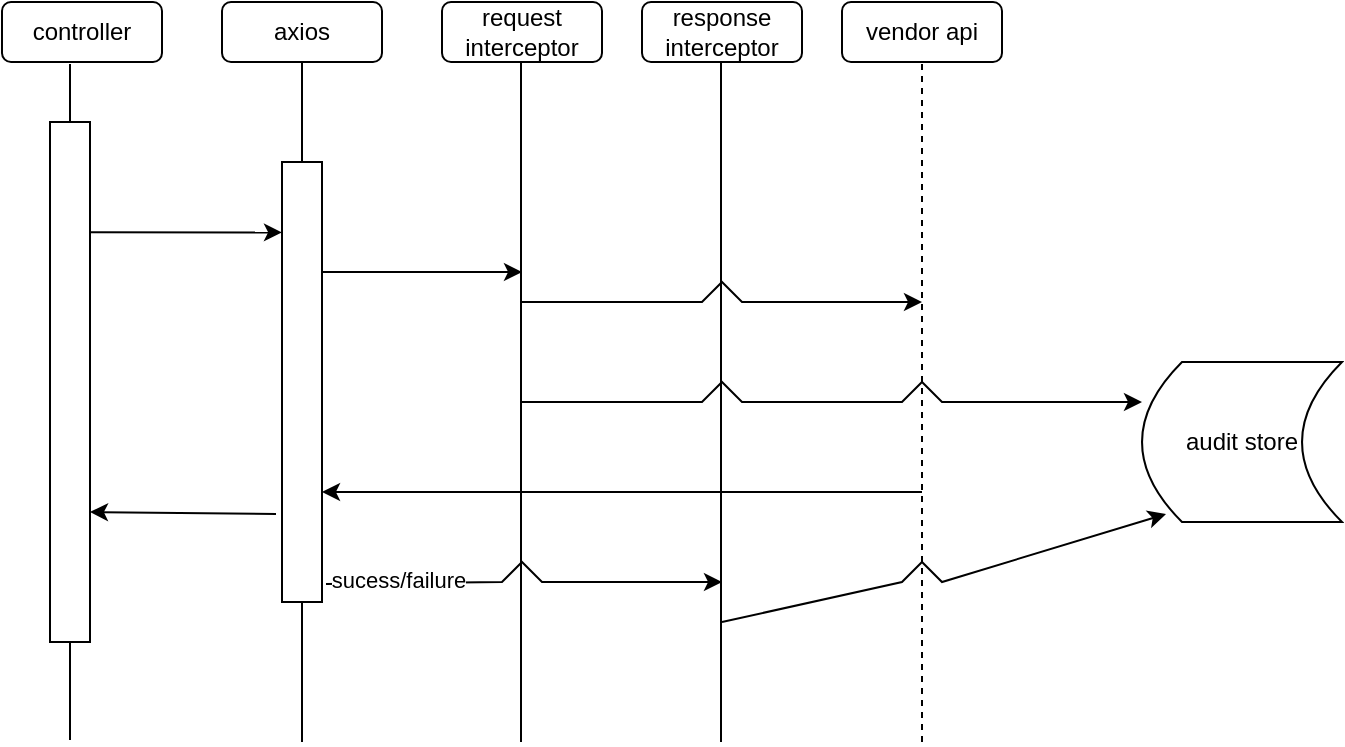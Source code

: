 <mxfile version="15.9.1" type="embed"><diagram id="4uTP-TLp6W2t01qZcYbY" name="Page-1"><mxGraphModel dx="946" dy="568" grid="1" gridSize="10" guides="1" tooltips="1" connect="1" arrows="1" fold="1" page="1" pageScale="1" pageWidth="850" pageHeight="1100" math="0" shadow="0"><root><mxCell id="0"/><mxCell id="1" parent="0"/><mxCell id="qiQ97OKR9tFjH-NKO6aJ-1" value="controller" style="rounded=1;whiteSpace=wrap;html=1;" parent="1" vertex="1"><mxGeometry x="50" y="70" width="80" height="30" as="geometry"/></mxCell><mxCell id="qiQ97OKR9tFjH-NKO6aJ-2" value="axios" style="rounded=1;whiteSpace=wrap;html=1;" parent="1" vertex="1"><mxGeometry x="160" y="70" width="80" height="30" as="geometry"/></mxCell><mxCell id="qiQ97OKR9tFjH-NKO6aJ-3" value="request interceptor" style="rounded=1;whiteSpace=wrap;html=1;" parent="1" vertex="1"><mxGeometry x="270" y="70" width="80" height="30" as="geometry"/></mxCell><mxCell id="qiQ97OKR9tFjH-NKO6aJ-4" value="" style="endArrow=none;dashed=1;html=1;rounded=0;entryX=0.5;entryY=1;entryDx=0;entryDy=0;" parent="1" target="qiQ97OKR9tFjH-NKO6aJ-5" edge="1"><mxGeometry width="50" height="50" relative="1" as="geometry"><mxPoint x="510" y="440" as="sourcePoint"/><mxPoint x="409.5" y="150" as="targetPoint"/></mxGeometry></mxCell><mxCell id="qiQ97OKR9tFjH-NKO6aJ-5" value="vendor api" style="rounded=1;whiteSpace=wrap;html=1;" parent="1" vertex="1"><mxGeometry x="470" y="70" width="80" height="30" as="geometry"/></mxCell><mxCell id="qiQ97OKR9tFjH-NKO6aJ-7" value="response interceptor" style="rounded=1;whiteSpace=wrap;html=1;" parent="1" vertex="1"><mxGeometry x="370" y="70" width="80" height="30" as="geometry"/></mxCell><mxCell id="qiQ97OKR9tFjH-NKO6aJ-10" value="" style="group" parent="1" vertex="1" connectable="0"><mxGeometry x="74" y="130" width="20" height="310" as="geometry"/></mxCell><mxCell id="qiQ97OKR9tFjH-NKO6aJ-14" value="" style="group" parent="qiQ97OKR9tFjH-NKO6aJ-10" vertex="1" connectable="0"><mxGeometry width="20" height="310" as="geometry"/></mxCell><mxCell id="qiQ97OKR9tFjH-NKO6aJ-6" value="" style="endArrow=none;html=1;rounded=0;entryX=0.425;entryY=1.067;entryDx=0;entryDy=0;entryPerimeter=0;" parent="qiQ97OKR9tFjH-NKO6aJ-14" edge="1"><mxGeometry width="50" height="50" relative="1" as="geometry"><mxPoint x="10" y="309" as="sourcePoint"/><mxPoint x="10" y="-28.99" as="targetPoint"/></mxGeometry></mxCell><mxCell id="qiQ97OKR9tFjH-NKO6aJ-8" value="" style="rounded=0;whiteSpace=wrap;html=1;" parent="qiQ97OKR9tFjH-NKO6aJ-14" vertex="1"><mxGeometry width="20" height="260" as="geometry"/></mxCell><mxCell id="qiQ97OKR9tFjH-NKO6aJ-20" value="" style="endArrow=none;html=1;rounded=0;entryX=0.5;entryY=1;entryDx=0;entryDy=0;startArrow=none;" parent="1" source="VIFkXQuCi3lcWO4Z65-j-3" target="qiQ97OKR9tFjH-NKO6aJ-2" edge="1"><mxGeometry width="50" height="50" relative="1" as="geometry"><mxPoint x="200" y="440" as="sourcePoint"/><mxPoint x="240" y="230" as="targetPoint"/></mxGeometry></mxCell><mxCell id="VIFkXQuCi3lcWO4Z65-j-1" value="" style="endArrow=none;html=1;rounded=0;entryX=0.5;entryY=1;entryDx=0;entryDy=0;" parent="1" edge="1"><mxGeometry width="50" height="50" relative="1" as="geometry"><mxPoint x="309.5" y="440" as="sourcePoint"/><mxPoint x="309.5" y="100" as="targetPoint"/></mxGeometry></mxCell><mxCell id="VIFkXQuCi3lcWO4Z65-j-2" value="" style="endArrow=none;html=1;rounded=0;entryX=0.5;entryY=1;entryDx=0;entryDy=0;" parent="1" edge="1"><mxGeometry width="50" height="50" relative="1" as="geometry"><mxPoint x="409.5" y="440" as="sourcePoint"/><mxPoint x="409.5" y="100" as="targetPoint"/></mxGeometry></mxCell><mxCell id="VIFkXQuCi3lcWO4Z65-j-3" value="" style="rounded=0;whiteSpace=wrap;html=1;" parent="1" vertex="1"><mxGeometry x="190" y="150" width="20" height="220" as="geometry"/></mxCell><mxCell id="VIFkXQuCi3lcWO4Z65-j-4" value="" style="endArrow=none;html=1;rounded=0;entryX=0.5;entryY=1;entryDx=0;entryDy=0;" parent="1" target="VIFkXQuCi3lcWO4Z65-j-3" edge="1"><mxGeometry width="50" height="50" relative="1" as="geometry"><mxPoint x="200" y="440" as="sourcePoint"/><mxPoint x="200" y="100" as="targetPoint"/></mxGeometry></mxCell><mxCell id="VIFkXQuCi3lcWO4Z65-j-5" value="audit store" style="shape=dataStorage;whiteSpace=wrap;html=1;fixedSize=1;" parent="1" vertex="1"><mxGeometry x="620" y="250" width="100" height="80" as="geometry"/></mxCell><mxCell id="VIFkXQuCi3lcWO4Z65-j-6" value="" style="endArrow=classic;html=1;rounded=0;exitX=1;exitY=0.212;exitDx=0;exitDy=0;exitPerimeter=0;entryX=0;entryY=0.16;entryDx=0;entryDy=0;entryPerimeter=0;" parent="1" source="qiQ97OKR9tFjH-NKO6aJ-8" target="VIFkXQuCi3lcWO4Z65-j-3" edge="1"><mxGeometry width="50" height="50" relative="1" as="geometry"><mxPoint x="400" y="320" as="sourcePoint"/><mxPoint x="450" y="270" as="targetPoint"/></mxGeometry></mxCell><mxCell id="VIFkXQuCi3lcWO4Z65-j-7" value="" style="endArrow=classic;html=1;rounded=0;exitX=1;exitY=0.25;exitDx=0;exitDy=0;" parent="1" source="VIFkXQuCi3lcWO4Z65-j-3" edge="1"><mxGeometry width="50" height="50" relative="1" as="geometry"><mxPoint x="250" y="250" as="sourcePoint"/><mxPoint x="310" y="205" as="targetPoint"/></mxGeometry></mxCell><mxCell id="VIFkXQuCi3lcWO4Z65-j-11" value="" style="endArrow=classic;html=1;rounded=0;" parent="1" edge="1"><mxGeometry width="50" height="50" relative="1" as="geometry"><mxPoint x="310" y="220" as="sourcePoint"/><mxPoint x="510" y="220" as="targetPoint"/><Array as="points"><mxPoint x="400" y="220"/><mxPoint x="410" y="210"/><mxPoint x="420" y="220"/></Array></mxGeometry></mxCell><mxCell id="VIFkXQuCi3lcWO4Z65-j-13" value="" style="endArrow=classic;html=1;rounded=0;entryX=0;entryY=0.25;entryDx=0;entryDy=0;" parent="1" target="VIFkXQuCi3lcWO4Z65-j-5" edge="1"><mxGeometry width="50" height="50" relative="1" as="geometry"><mxPoint x="310" y="270" as="sourcePoint"/><mxPoint x="510" y="236" as="targetPoint"/><Array as="points"><mxPoint x="400" y="270"/><mxPoint x="410" y="260"/><mxPoint x="420" y="270"/><mxPoint x="500" y="270"/><mxPoint x="510" y="260"/><mxPoint x="520" y="270"/></Array></mxGeometry></mxCell><mxCell id="VIFkXQuCi3lcWO4Z65-j-14" value="" style="endArrow=classic;html=1;rounded=0;entryX=1;entryY=0.75;entryDx=0;entryDy=0;" parent="1" target="VIFkXQuCi3lcWO4Z65-j-3" edge="1"><mxGeometry width="50" height="50" relative="1" as="geometry"><mxPoint x="510" y="315" as="sourcePoint"/><mxPoint x="410" y="320" as="targetPoint"/></mxGeometry></mxCell><mxCell id="VIFkXQuCi3lcWO4Z65-j-15" value="" style="endArrow=classic;html=1;rounded=0;exitX=1.1;exitY=0.959;exitDx=0;exitDy=0;exitPerimeter=0;" parent="1" source="VIFkXQuCi3lcWO4Z65-j-3" edge="1"><mxGeometry width="50" height="50" relative="1" as="geometry"><mxPoint x="240" y="400" as="sourcePoint"/><mxPoint x="410" y="360" as="targetPoint"/><Array as="points"><mxPoint x="300" y="360"/><mxPoint x="310" y="350"/><mxPoint x="320" y="360"/></Array></mxGeometry></mxCell><mxCell id="VIFkXQuCi3lcWO4Z65-j-18" value="sucess/failure" style="edgeLabel;html=1;align=center;verticalAlign=middle;resizable=0;points=[];" parent="VIFkXQuCi3lcWO4Z65-j-15" vertex="1" connectable="0"><mxGeometry x="-0.651" y="2" relative="1" as="geometry"><mxPoint as="offset"/></mxGeometry></mxCell><mxCell id="VIFkXQuCi3lcWO4Z65-j-16" value="" style="endArrow=classic;html=1;rounded=0;entryX=0.12;entryY=0.95;entryDx=0;entryDy=0;entryPerimeter=0;" parent="1" target="VIFkXQuCi3lcWO4Z65-j-5" edge="1"><mxGeometry width="50" height="50" relative="1" as="geometry"><mxPoint x="410" y="380" as="sourcePoint"/><mxPoint x="490" y="360" as="targetPoint"/><Array as="points"><mxPoint x="500" y="360"/><mxPoint x="510" y="350"/><mxPoint x="520" y="360"/></Array></mxGeometry></mxCell><mxCell id="VIFkXQuCi3lcWO4Z65-j-17" value="" style="endArrow=classic;html=1;rounded=0;exitX=-0.15;exitY=0.8;exitDx=0;exitDy=0;exitPerimeter=0;entryX=1;entryY=0.75;entryDx=0;entryDy=0;" parent="1" source="VIFkXQuCi3lcWO4Z65-j-3" target="qiQ97OKR9tFjH-NKO6aJ-8" edge="1"><mxGeometry width="50" height="50" relative="1" as="geometry"><mxPoint x="140" y="390" as="sourcePoint"/><mxPoint x="100" y="326" as="targetPoint"/></mxGeometry></mxCell></root></mxGraphModel></diagram></mxfile>